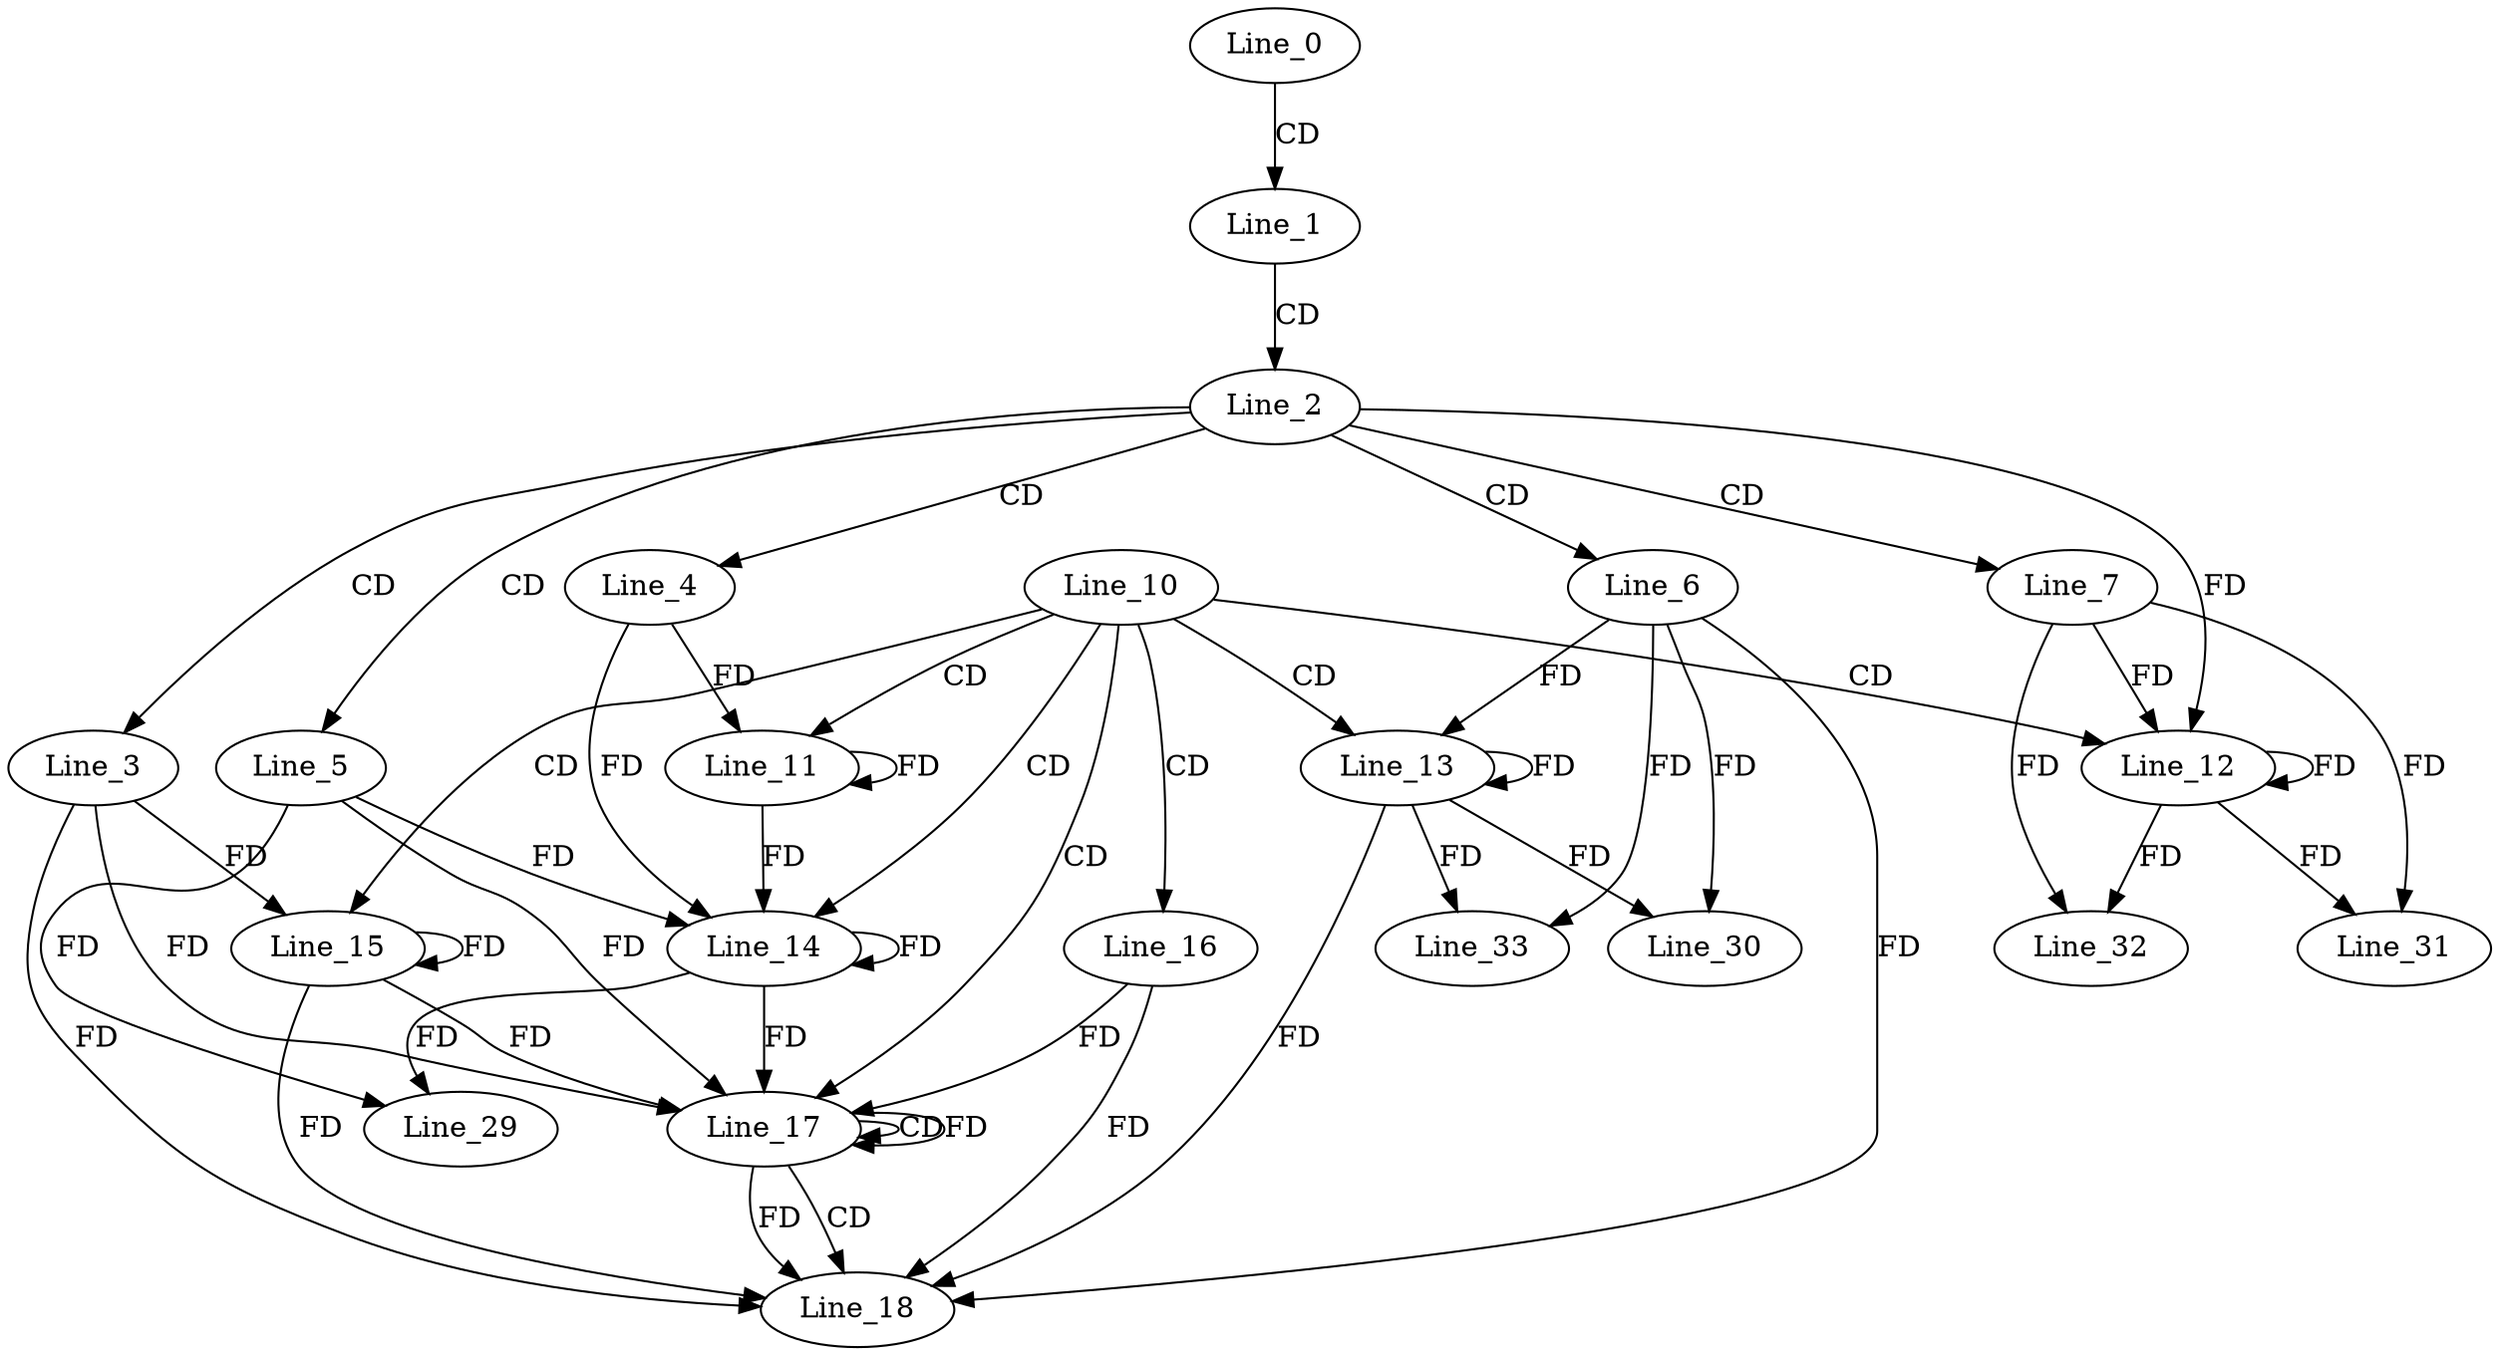 digraph G {
  Line_0;
  Line_1;
  Line_2;
  Line_3;
  Line_4;
  Line_5;
  Line_6;
  Line_7;
  Line_10;
  Line_11;
  Line_11;
  Line_12;
  Line_12;
  Line_13;
  Line_14;
  Line_14;
  Line_15;
  Line_16;
  Line_17;
  Line_17;
  Line_17;
  Line_18;
  Line_29;
  Line_30;
  Line_31;
  Line_32;
  Line_33;
  Line_0 -> Line_1 [ label="CD" ];
  Line_1 -> Line_2 [ label="CD" ];
  Line_2 -> Line_3 [ label="CD" ];
  Line_2 -> Line_4 [ label="CD" ];
  Line_2 -> Line_5 [ label="CD" ];
  Line_2 -> Line_6 [ label="CD" ];
  Line_2 -> Line_7 [ label="CD" ];
  Line_10 -> Line_11 [ label="CD" ];
  Line_4 -> Line_11 [ label="FD" ];
  Line_11 -> Line_11 [ label="FD" ];
  Line_10 -> Line_12 [ label="CD" ];
  Line_7 -> Line_12 [ label="FD" ];
  Line_12 -> Line_12 [ label="FD" ];
  Line_2 -> Line_12 [ label="FD" ];
  Line_10 -> Line_13 [ label="CD" ];
  Line_6 -> Line_13 [ label="FD" ];
  Line_13 -> Line_13 [ label="FD" ];
  Line_10 -> Line_14 [ label="CD" ];
  Line_5 -> Line_14 [ label="FD" ];
  Line_14 -> Line_14 [ label="FD" ];
  Line_4 -> Line_14 [ label="FD" ];
  Line_11 -> Line_14 [ label="FD" ];
  Line_10 -> Line_15 [ label="CD" ];
  Line_3 -> Line_15 [ label="FD" ];
  Line_15 -> Line_15 [ label="FD" ];
  Line_10 -> Line_16 [ label="CD" ];
  Line_10 -> Line_17 [ label="CD" ];
  Line_17 -> Line_17 [ label="CD" ];
  Line_17 -> Line_17 [ label="FD" ];
  Line_16 -> Line_17 [ label="FD" ];
  Line_5 -> Line_17 [ label="FD" ];
  Line_14 -> Line_17 [ label="FD" ];
  Line_3 -> Line_17 [ label="FD" ];
  Line_15 -> Line_17 [ label="FD" ];
  Line_17 -> Line_18 [ label="CD" ];
  Line_6 -> Line_18 [ label="FD" ];
  Line_13 -> Line_18 [ label="FD" ];
  Line_3 -> Line_18 [ label="FD" ];
  Line_15 -> Line_18 [ label="FD" ];
  Line_17 -> Line_18 [ label="FD" ];
  Line_16 -> Line_18 [ label="FD" ];
  Line_5 -> Line_29 [ label="FD" ];
  Line_14 -> Line_29 [ label="FD" ];
  Line_6 -> Line_30 [ label="FD" ];
  Line_13 -> Line_30 [ label="FD" ];
  Line_7 -> Line_31 [ label="FD" ];
  Line_12 -> Line_31 [ label="FD" ];
  Line_7 -> Line_32 [ label="FD" ];
  Line_12 -> Line_32 [ label="FD" ];
  Line_6 -> Line_33 [ label="FD" ];
  Line_13 -> Line_33 [ label="FD" ];
}
